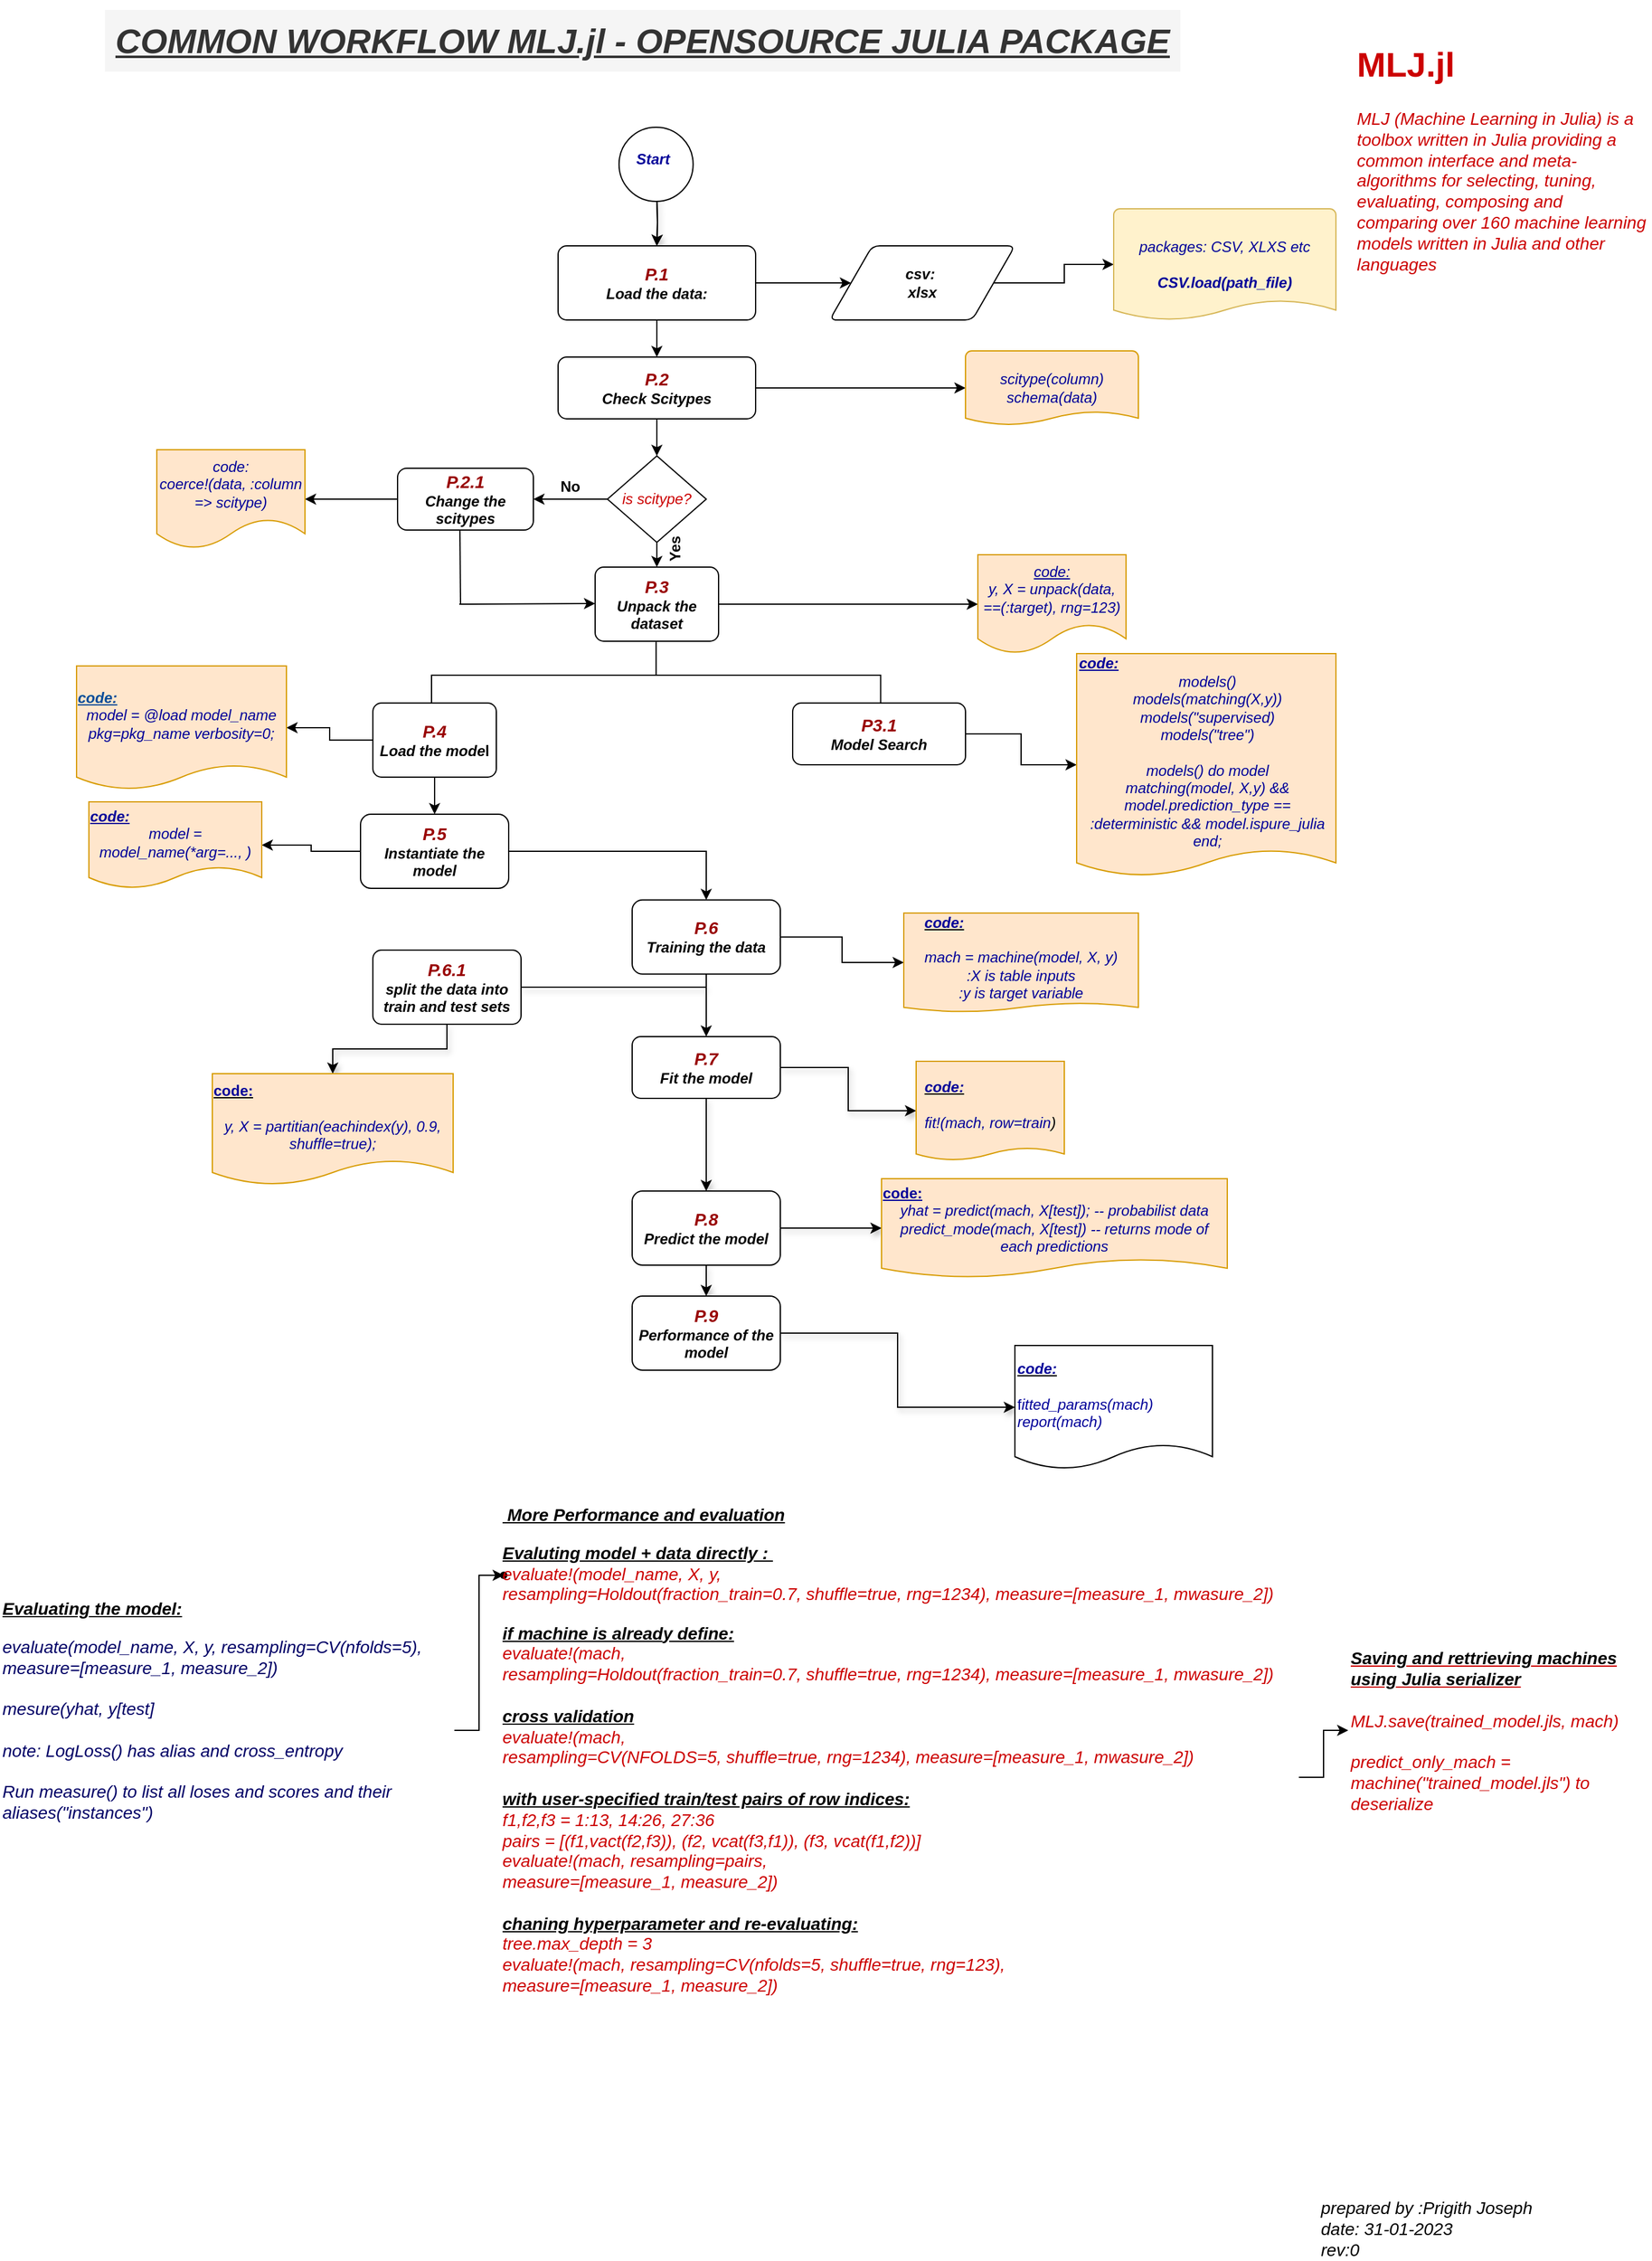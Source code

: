 <mxfile compressed="true" version="16.5.1" type="device" pages="2"><diagram id="du_yPDdfg8sytOPjYC-W" name="commonworkflow"><mxGraphModel dx="854" dy="1708" grid="0" gridSize="10" guides="1" tooltips="1" connect="1" arrows="1" fold="1" page="1" pageScale="1" pageWidth="827" pageHeight="1169" background="none" math="0" shadow="0"><root><mxCell id="oyOUsjlvUkoy5fpZYTG5-0"/><mxCell id="oyOUsjlvUkoy5fpZYTG5-1" parent="oyOUsjlvUkoy5fpZYTG5-0"/><mxCell id="oyOUsjlvUkoy5fpZYTG5-9" value="" style="edgeStyle=orthogonalEdgeStyle;rounded=0;orthogonalLoop=1;jettySize=auto;html=1;" parent="oyOUsjlvUkoy5fpZYTG5-1" target="oyOUsjlvUkoy5fpZYTG5-5" edge="1"><mxGeometry relative="1" as="geometry"><mxPoint x="542" y="-894" as="sourcePoint"/></mxGeometry></mxCell><mxCell id="oyOUsjlvUkoy5fpZYTG5-78" value="" style="edgeStyle=orthogonalEdgeStyle;rounded=0;orthogonalLoop=1;jettySize=auto;html=1;shadow=1;fontColor=#000099;" parent="oyOUsjlvUkoy5fpZYTG5-1" target="oyOUsjlvUkoy5fpZYTG5-5" edge="1"><mxGeometry relative="1" as="geometry"><mxPoint x="542" y="-894" as="sourcePoint"/></mxGeometry></mxCell><mxCell id="oyOUsjlvUkoy5fpZYTG5-2" value="" style="verticalLabelPosition=bottom;verticalAlign=top;html=1;shape=mxgraph.flowchart.on-page_reference;" parent="oyOUsjlvUkoy5fpZYTG5-1" vertex="1"><mxGeometry x="511.38" y="-950" width="60" height="60" as="geometry"/></mxCell><mxCell id="oyOUsjlvUkoy5fpZYTG5-11" value="" style="edgeStyle=orthogonalEdgeStyle;rounded=0;orthogonalLoop=1;jettySize=auto;html=1;" parent="oyOUsjlvUkoy5fpZYTG5-1" source="oyOUsjlvUkoy5fpZYTG5-5" target="oyOUsjlvUkoy5fpZYTG5-10" edge="1"><mxGeometry relative="1" as="geometry"/></mxCell><mxCell id="oyOUsjlvUkoy5fpZYTG5-15" value="" style="edgeStyle=orthogonalEdgeStyle;rounded=0;orthogonalLoop=1;jettySize=auto;html=1;" parent="oyOUsjlvUkoy5fpZYTG5-1" source="oyOUsjlvUkoy5fpZYTG5-5" target="oyOUsjlvUkoy5fpZYTG5-14" edge="1"><mxGeometry relative="1" as="geometry"/></mxCell><mxCell id="oyOUsjlvUkoy5fpZYTG5-5" value="&lt;i&gt;&lt;b&gt;&lt;font style=&quot;font-size: 14px&quot; color=&quot;#990000&quot;&gt;P.1&lt;/font&gt;&lt;br&gt;Load the data:&lt;/b&gt;&lt;/i&gt;" style="rounded=1;whiteSpace=wrap;html=1;absoluteArcSize=1;arcSize=14;strokeWidth=1;" parent="oyOUsjlvUkoy5fpZYTG5-1" vertex="1"><mxGeometry x="462" y="-854" width="160" height="60" as="geometry"/></mxCell><mxCell id="oyOUsjlvUkoy5fpZYTG5-13" value="" style="edgeStyle=orthogonalEdgeStyle;rounded=0;orthogonalLoop=1;jettySize=auto;html=1;" parent="oyOUsjlvUkoy5fpZYTG5-1" source="oyOUsjlvUkoy5fpZYTG5-10" target="oyOUsjlvUkoy5fpZYTG5-12" edge="1"><mxGeometry relative="1" as="geometry"/></mxCell><mxCell id="oyOUsjlvUkoy5fpZYTG5-10" value="&lt;b&gt;&lt;i&gt;csv:&amp;nbsp;&lt;br&gt;xlsx&lt;/i&gt;&lt;/b&gt;" style="shape=parallelogram;html=1;strokeWidth=1;perimeter=parallelogramPerimeter;whiteSpace=wrap;rounded=1;arcSize=12;size=0.23;" parent="oyOUsjlvUkoy5fpZYTG5-1" vertex="1"><mxGeometry x="682" y="-854" width="150" height="60" as="geometry"/></mxCell><mxCell id="oyOUsjlvUkoy5fpZYTG5-12" value="&lt;i&gt;&lt;font color=&quot;#000099&quot;&gt;packages: CSV, XLXS etc&lt;br&gt;&lt;br&gt;&lt;b&gt;CSV.load(path_file)&lt;/b&gt;&lt;/font&gt;&lt;/i&gt;" style="strokeWidth=1;html=1;shape=mxgraph.flowchart.document2;whiteSpace=wrap;size=0.178;fillColor=#fff2cc;strokeColor=#d6b656;" parent="oyOUsjlvUkoy5fpZYTG5-1" vertex="1"><mxGeometry x="912" y="-884" width="180" height="90" as="geometry"/></mxCell><mxCell id="oyOUsjlvUkoy5fpZYTG5-17" value="" style="edgeStyle=orthogonalEdgeStyle;rounded=0;orthogonalLoop=1;jettySize=auto;html=1;" parent="oyOUsjlvUkoy5fpZYTG5-1" source="oyOUsjlvUkoy5fpZYTG5-14" target="oyOUsjlvUkoy5fpZYTG5-16" edge="1"><mxGeometry relative="1" as="geometry"/></mxCell><mxCell id="oyOUsjlvUkoy5fpZYTG5-19" value="" style="edgeStyle=orthogonalEdgeStyle;rounded=0;orthogonalLoop=1;jettySize=auto;html=1;fontColor=#CC0000;" parent="oyOUsjlvUkoy5fpZYTG5-1" source="oyOUsjlvUkoy5fpZYTG5-14" target="oyOUsjlvUkoy5fpZYTG5-18" edge="1"><mxGeometry relative="1" as="geometry"/></mxCell><mxCell id="oyOUsjlvUkoy5fpZYTG5-14" value="&lt;i&gt;&lt;font color=&quot;#990000&quot; size=&quot;1&quot;&gt;&lt;b style=&quot;font-size: 14px&quot;&gt;P.2&lt;/b&gt;&lt;/font&gt;&lt;br&gt;&lt;b&gt;Check Scitypes&lt;/b&gt;&lt;/i&gt;" style="rounded=1;whiteSpace=wrap;html=1;absoluteArcSize=1;arcSize=14;strokeWidth=1;" parent="oyOUsjlvUkoy5fpZYTG5-1" vertex="1"><mxGeometry x="462" y="-764" width="160" height="50" as="geometry"/></mxCell><mxCell id="oyOUsjlvUkoy5fpZYTG5-16" value="&lt;i&gt;&lt;font color=&quot;#000099&quot;&gt;scitype(column)&lt;br&gt;schema(data)&lt;/font&gt;&lt;/i&gt;" style="strokeWidth=1;html=1;shape=mxgraph.flowchart.document2;whiteSpace=wrap;size=0.183;fillColor=#ffe6cc;strokeColor=#d79b00;" parent="oyOUsjlvUkoy5fpZYTG5-1" vertex="1"><mxGeometry x="792" y="-769" width="140" height="60" as="geometry"/></mxCell><mxCell id="oyOUsjlvUkoy5fpZYTG5-23" value="" style="edgeStyle=orthogonalEdgeStyle;rounded=0;orthogonalLoop=1;jettySize=auto;html=1;fontColor=#CC0000;" parent="oyOUsjlvUkoy5fpZYTG5-1" source="oyOUsjlvUkoy5fpZYTG5-18" edge="1"><mxGeometry relative="1" as="geometry"><mxPoint x="542" y="-594" as="targetPoint"/></mxGeometry></mxCell><mxCell id="oyOUsjlvUkoy5fpZYTG5-26" value="" style="edgeStyle=orthogonalEdgeStyle;rounded=0;orthogonalLoop=1;jettySize=auto;html=1;fontColor=#000000;" parent="oyOUsjlvUkoy5fpZYTG5-1" source="oyOUsjlvUkoy5fpZYTG5-18" target="oyOUsjlvUkoy5fpZYTG5-25" edge="1"><mxGeometry relative="1" as="geometry"/></mxCell><mxCell id="oyOUsjlvUkoy5fpZYTG5-18" value="&lt;i&gt;is scitype?&lt;/i&gt;" style="strokeWidth=1;html=1;shape=mxgraph.flowchart.decision;whiteSpace=wrap;fontColor=#CC0000;" parent="oyOUsjlvUkoy5fpZYTG5-1" vertex="1"><mxGeometry x="502" y="-684" width="80" height="70" as="geometry"/></mxCell><mxCell id="oyOUsjlvUkoy5fpZYTG5-38" value="" style="edgeStyle=orthogonalEdgeStyle;rounded=0;orthogonalLoop=1;jettySize=auto;html=1;fontColor=#000000;" parent="oyOUsjlvUkoy5fpZYTG5-1" source="oyOUsjlvUkoy5fpZYTG5-24" target="oyOUsjlvUkoy5fpZYTG5-37" edge="1"><mxGeometry relative="1" as="geometry"/></mxCell><mxCell id="oyOUsjlvUkoy5fpZYTG5-24" value="&lt;i&gt;&lt;b&gt;&lt;font style=&quot;font-size: 14px&quot; color=&quot;#990000&quot;&gt;P.3&lt;/font&gt;&lt;br&gt;&lt;font color=&quot;#000000&quot;&gt;Unpack the dataset&lt;/font&gt;&lt;/b&gt;&lt;/i&gt;" style="rounded=1;whiteSpace=wrap;html=1;absoluteArcSize=1;arcSize=14;strokeWidth=1;fontColor=#CC0000;" parent="oyOUsjlvUkoy5fpZYTG5-1" vertex="1"><mxGeometry x="492" y="-594" width="100" height="60" as="geometry"/></mxCell><mxCell id="oyOUsjlvUkoy5fpZYTG5-40" value="" style="edgeStyle=orthogonalEdgeStyle;rounded=0;orthogonalLoop=1;jettySize=auto;html=1;fontColor=#000099;" parent="oyOUsjlvUkoy5fpZYTG5-1" source="oyOUsjlvUkoy5fpZYTG5-25" target="oyOUsjlvUkoy5fpZYTG5-39" edge="1"><mxGeometry relative="1" as="geometry"/></mxCell><mxCell id="oyOUsjlvUkoy5fpZYTG5-25" value="&lt;i&gt;&lt;b&gt;&lt;font color=&quot;#990000&quot; style=&quot;font-size: 14px&quot;&gt;P.2.1&lt;/font&gt;&lt;br&gt;&lt;font color=&quot;#000000&quot;&gt;Change the scitypes&lt;/font&gt;&lt;/b&gt;&lt;/i&gt;" style="rounded=1;whiteSpace=wrap;html=1;fontColor=#CC0000;strokeWidth=1;" parent="oyOUsjlvUkoy5fpZYTG5-1" vertex="1"><mxGeometry x="332" y="-674" width="110" height="50" as="geometry"/></mxCell><mxCell id="oyOUsjlvUkoy5fpZYTG5-32" value="" style="endArrow=none;html=1;rounded=0;fontColor=#000000;" parent="oyOUsjlvUkoy5fpZYTG5-1" edge="1"><mxGeometry width="50" height="50" relative="1" as="geometry"><mxPoint x="383" y="-564" as="sourcePoint"/><mxPoint x="382.5" y="-624" as="targetPoint"/><Array as="points"/></mxGeometry></mxCell><mxCell id="oyOUsjlvUkoy5fpZYTG5-34" value="" style="endArrow=classic;html=1;rounded=0;fontColor=#000000;" parent="oyOUsjlvUkoy5fpZYTG5-1" edge="1"><mxGeometry width="50" height="50" relative="1" as="geometry"><mxPoint x="382" y="-564" as="sourcePoint"/><mxPoint x="492" y="-564.5" as="targetPoint"/></mxGeometry></mxCell><mxCell id="oyOUsjlvUkoy5fpZYTG5-35" value="No" style="text;html=1;strokeColor=none;fillColor=none;align=center;verticalAlign=middle;whiteSpace=wrap;rounded=0;fontColor=#000000;fontStyle=1" parent="oyOUsjlvUkoy5fpZYTG5-1" vertex="1"><mxGeometry x="442" y="-674" width="60" height="30" as="geometry"/></mxCell><mxCell id="oyOUsjlvUkoy5fpZYTG5-36" value="Yes" style="text;html=1;strokeColor=none;fillColor=none;align=center;verticalAlign=middle;whiteSpace=wrap;rounded=0;fontColor=#000000;rotation=-90;fontStyle=1;strokeWidth=1;" parent="oyOUsjlvUkoy5fpZYTG5-1" vertex="1"><mxGeometry x="532" y="-624" width="50" height="30" as="geometry"/></mxCell><mxCell id="oyOUsjlvUkoy5fpZYTG5-37" value="&lt;i&gt;&lt;font color=&quot;#000099&quot;&gt;&lt;u&gt;code:&lt;/u&gt;&lt;br&gt;y, X = unpack(data, ==(:target), rng=123)&lt;/font&gt;&lt;/i&gt;" style="shape=document;whiteSpace=wrap;html=1;boundedLbl=1;rounded=1;arcSize=14;strokeWidth=1;fillColor=#ffe6cc;strokeColor=#d79b00;" parent="oyOUsjlvUkoy5fpZYTG5-1" vertex="1"><mxGeometry x="802" y="-604" width="120" height="80" as="geometry"/></mxCell><mxCell id="oyOUsjlvUkoy5fpZYTG5-39" value="&lt;i&gt;&lt;font color=&quot;#000099&quot;&gt;code:&lt;br&gt;coerce!(data, :column =&amp;gt; scitype)&lt;/font&gt;&lt;/i&gt;" style="shape=document;whiteSpace=wrap;html=1;boundedLbl=1;rounded=1;strokeWidth=1;fillColor=#ffe6cc;strokeColor=#d79b00;" parent="oyOUsjlvUkoy5fpZYTG5-1" vertex="1"><mxGeometry x="137" y="-689" width="120" height="80" as="geometry"/></mxCell><mxCell id="oyOUsjlvUkoy5fpZYTG5-41" value="" style="strokeWidth=1;html=1;shape=mxgraph.flowchart.annotation_2;align=left;labelPosition=right;pointerEvents=1;fontColor=#000099;portConstraintRotation=0;rotation=90;" parent="oyOUsjlvUkoy5fpZYTG5-1" vertex="1"><mxGeometry x="513.88" y="-688.37" width="55" height="363.75" as="geometry"/></mxCell><mxCell id="oyOUsjlvUkoy5fpZYTG5-45" value="" style="edgeStyle=orthogonalEdgeStyle;rounded=0;orthogonalLoop=1;jettySize=auto;html=1;fontColor=#000000;" parent="oyOUsjlvUkoy5fpZYTG5-1" source="oyOUsjlvUkoy5fpZYTG5-43" target="oyOUsjlvUkoy5fpZYTG5-44" edge="1"><mxGeometry relative="1" as="geometry"/></mxCell><mxCell id="oyOUsjlvUkoy5fpZYTG5-43" value="&lt;b&gt;&lt;i&gt;&lt;font style=&quot;font-size: 14px&quot; color=&quot;#990000&quot;&gt;P3.1&lt;/font&gt;&lt;br&gt;&lt;font color=&quot;#000000&quot;&gt;Model Search&lt;/font&gt;&lt;/i&gt;&lt;/b&gt;" style="rounded=1;whiteSpace=wrap;html=1;absoluteArcSize=1;arcSize=14;strokeWidth=1;fontColor=#000099;" parent="oyOUsjlvUkoy5fpZYTG5-1" vertex="1"><mxGeometry x="652" y="-484" width="140" height="50" as="geometry"/></mxCell><mxCell id="oyOUsjlvUkoy5fpZYTG5-44" value="&lt;i&gt;&lt;font color=&quot;#000099&quot;&gt;&lt;b&gt;&lt;u&gt;code:&lt;/u&gt;&lt;/b&gt;&lt;br&gt;&lt;div style=&quot;text-align: center&quot;&gt;&lt;i&gt;models()&lt;/i&gt;&lt;/div&gt;&lt;div style=&quot;text-align: center&quot;&gt;&lt;i&gt;models(matching(X,y))&lt;/i&gt;&lt;/div&gt;&lt;div style=&quot;text-align: center&quot;&gt;&lt;i&gt;models(&quot;supervised)&lt;/i&gt;&lt;/div&gt;&lt;div style=&quot;text-align: center&quot;&gt;&lt;i&gt;models(&quot;tree&quot;)&lt;/i&gt;&lt;/div&gt;&lt;div style=&quot;text-align: center&quot;&gt;&lt;br&gt;&lt;/div&gt;&lt;div style=&quot;text-align: center&quot;&gt;&lt;i&gt;models() do model&lt;/i&gt;&lt;/div&gt;&lt;div style=&quot;text-align: center&quot;&gt;&lt;i&gt;matching(model, X,y) &amp;amp;&amp;amp; model.prediction_type == :deterministic &amp;amp;&amp;amp; model.ispure_julia&lt;/i&gt;&lt;/div&gt;&lt;div style=&quot;text-align: center&quot;&gt;&lt;i&gt;end;&lt;/i&gt;&lt;/div&gt;&lt;/font&gt;&lt;/i&gt;" style="shape=document;whiteSpace=wrap;html=1;boundedLbl=1;rounded=1;arcSize=14;strokeWidth=1;size=0.118;align=left;fillColor=#ffe6cc;strokeColor=#d79b00;" parent="oyOUsjlvUkoy5fpZYTG5-1" vertex="1"><mxGeometry x="882" y="-524" width="210" height="180" as="geometry"/></mxCell><mxCell id="oyOUsjlvUkoy5fpZYTG5-48" value="" style="edgeStyle=orthogonalEdgeStyle;rounded=0;orthogonalLoop=1;jettySize=auto;html=1;fontColor=#000000;" parent="oyOUsjlvUkoy5fpZYTG5-1" source="oyOUsjlvUkoy5fpZYTG5-46" target="oyOUsjlvUkoy5fpZYTG5-47" edge="1"><mxGeometry relative="1" as="geometry"/></mxCell><mxCell id="oyOUsjlvUkoy5fpZYTG5-50" value="" style="edgeStyle=orthogonalEdgeStyle;rounded=0;orthogonalLoop=1;jettySize=auto;html=1;fontColor=#000099;" parent="oyOUsjlvUkoy5fpZYTG5-1" source="oyOUsjlvUkoy5fpZYTG5-46" target="oyOUsjlvUkoy5fpZYTG5-49" edge="1"><mxGeometry relative="1" as="geometry"/></mxCell><mxCell id="oyOUsjlvUkoy5fpZYTG5-46" value="&lt;b&gt;&lt;i&gt;&lt;font color=&quot;#990000&quot; style=&quot;font-size: 14px&quot;&gt;P.4&lt;/font&gt;&lt;br&gt;Load the mode&lt;/i&gt;l&lt;/b&gt;" style="rounded=1;whiteSpace=wrap;html=1;absoluteArcSize=1;arcSize=14;strokeWidth=1;fontColor=#000000;" parent="oyOUsjlvUkoy5fpZYTG5-1" vertex="1"><mxGeometry x="312" y="-484" width="100" height="60" as="geometry"/></mxCell><mxCell id="oyOUsjlvUkoy5fpZYTG5-47" value="&lt;div style=&quot;text-align: left&quot;&gt;&lt;b&gt;&lt;i&gt;&lt;font color=&quot;#004c99&quot;&gt;&lt;u&gt;code:&lt;/u&gt;&lt;/font&gt;&lt;/i&gt;&lt;/b&gt;&lt;/div&gt;&lt;i&gt;&lt;font color=&quot;#000099&quot;&gt;model = @load model_name pkg=pkg_name verbosity=0;&lt;/font&gt;&lt;/i&gt;" style="shape=document;whiteSpace=wrap;html=1;boundedLbl=1;rounded=1;arcSize=14;strokeWidth=1;size=0.2;fillColor=#ffe6cc;strokeColor=#d79b00;" parent="oyOUsjlvUkoy5fpZYTG5-1" vertex="1"><mxGeometry x="72" y="-514" width="170" height="100" as="geometry"/></mxCell><mxCell id="oyOUsjlvUkoy5fpZYTG5-54" value="" style="edgeStyle=orthogonalEdgeStyle;rounded=0;orthogonalLoop=1;jettySize=auto;html=1;fontColor=#000099;" parent="oyOUsjlvUkoy5fpZYTG5-1" source="oyOUsjlvUkoy5fpZYTG5-49" target="oyOUsjlvUkoy5fpZYTG5-53" edge="1"><mxGeometry relative="1" as="geometry"/></mxCell><mxCell id="oyOUsjlvUkoy5fpZYTG5-56" value="" style="edgeStyle=orthogonalEdgeStyle;rounded=0;orthogonalLoop=1;jettySize=auto;html=1;fontColor=#000099;" parent="oyOUsjlvUkoy5fpZYTG5-1" source="oyOUsjlvUkoy5fpZYTG5-49" target="oyOUsjlvUkoy5fpZYTG5-55" edge="1"><mxGeometry relative="1" as="geometry"/></mxCell><mxCell id="oyOUsjlvUkoy5fpZYTG5-49" value="&lt;i&gt;&lt;b&gt;&lt;font style=&quot;font-size: 14px&quot; color=&quot;#990000&quot;&gt;P.5&lt;/font&gt;&lt;br&gt;Instantiate the model&lt;/b&gt;&lt;/i&gt;" style="rounded=1;whiteSpace=wrap;html=1;fontColor=#000000;arcSize=14;strokeWidth=1;" parent="oyOUsjlvUkoy5fpZYTG5-1" vertex="1"><mxGeometry x="302" y="-394" width="120" height="60" as="geometry"/></mxCell><mxCell id="oyOUsjlvUkoy5fpZYTG5-53" value="&lt;div style=&quot;text-align: left&quot;&gt;&lt;i&gt;&lt;font color=&quot;#000099&quot;&gt;&lt;b&gt;&lt;u&gt;code:&lt;/u&gt;&lt;/b&gt;&lt;/font&gt;&lt;/i&gt;&lt;/div&gt;&lt;i&gt;&lt;font color=&quot;#000099&quot;&gt;model = model_name(*arg=..., )&lt;/font&gt;&lt;/i&gt;" style="shape=document;whiteSpace=wrap;html=1;boundedLbl=1;rounded=1;arcSize=14;strokeWidth=1;size=0.25;fillColor=#ffe6cc;strokeColor=#d79b00;" parent="oyOUsjlvUkoy5fpZYTG5-1" vertex="1"><mxGeometry x="82" y="-404" width="140" height="70" as="geometry"/></mxCell><mxCell id="oyOUsjlvUkoy5fpZYTG5-58" value="" style="edgeStyle=orthogonalEdgeStyle;rounded=0;orthogonalLoop=1;jettySize=auto;html=1;fontColor=#000099;" parent="oyOUsjlvUkoy5fpZYTG5-1" source="oyOUsjlvUkoy5fpZYTG5-55" target="oyOUsjlvUkoy5fpZYTG5-57" edge="1"><mxGeometry relative="1" as="geometry"/></mxCell><mxCell id="oyOUsjlvUkoy5fpZYTG5-60" value="" style="edgeStyle=orthogonalEdgeStyle;rounded=0;orthogonalLoop=1;jettySize=auto;html=1;fontColor=#000099;" parent="oyOUsjlvUkoy5fpZYTG5-1" source="oyOUsjlvUkoy5fpZYTG5-55" target="oyOUsjlvUkoy5fpZYTG5-59" edge="1"><mxGeometry relative="1" as="geometry"/></mxCell><mxCell id="oyOUsjlvUkoy5fpZYTG5-55" value="&lt;b&gt;&lt;i&gt;&lt;font style=&quot;font-size: 14px&quot; color=&quot;#990000&quot;&gt;P.6&lt;/font&gt;&lt;br&gt;Training the data&lt;/i&gt;&lt;/b&gt;" style="rounded=1;whiteSpace=wrap;html=1;fontColor=#000000;arcSize=14;strokeWidth=1;" parent="oyOUsjlvUkoy5fpZYTG5-1" vertex="1"><mxGeometry x="522" y="-324.62" width="120" height="60" as="geometry"/></mxCell><mxCell id="oyOUsjlvUkoy5fpZYTG5-57" value="&lt;div style=&quot;text-align: left&quot;&gt;&lt;b&gt;&lt;u&gt;&lt;i&gt;&lt;font color=&quot;#000099&quot;&gt;code:&lt;/font&gt;&lt;/i&gt;&lt;/u&gt;&lt;/b&gt;&lt;/div&gt;&lt;div style=&quot;text-align: left&quot;&gt;&lt;b&gt;&lt;u&gt;&lt;i&gt;&lt;font color=&quot;#000099&quot;&gt;&lt;br&gt;&lt;/font&gt;&lt;/i&gt;&lt;/u&gt;&lt;/b&gt;&lt;/div&gt;&lt;i&gt;&lt;font color=&quot;#000099&quot;&gt;mach = machine(model, X, y)&lt;br&gt;:X is table inputs&lt;br&gt;:y is target variable&lt;br&gt;&lt;/font&gt;&lt;/i&gt;" style="shape=document;whiteSpace=wrap;html=1;boundedLbl=1;rounded=1;arcSize=14;strokeWidth=1;size=0.091;fillColor=#ffe6cc;strokeColor=#d79b00;" parent="oyOUsjlvUkoy5fpZYTG5-1" vertex="1"><mxGeometry x="742" y="-314" width="190" height="80" as="geometry"/></mxCell><mxCell id="oyOUsjlvUkoy5fpZYTG5-71" value="" style="edgeStyle=orthogonalEdgeStyle;rounded=0;orthogonalLoop=1;jettySize=auto;html=1;shadow=1;fontColor=#000099;" parent="oyOUsjlvUkoy5fpZYTG5-1" source="oyOUsjlvUkoy5fpZYTG5-59" target="oyOUsjlvUkoy5fpZYTG5-70" edge="1"><mxGeometry relative="1" as="geometry"/></mxCell><mxCell id="oyOUsjlvUkoy5fpZYTG5-75" value="" style="edgeStyle=orthogonalEdgeStyle;rounded=0;orthogonalLoop=1;jettySize=auto;html=1;shadow=1;fontColor=#000000;" parent="oyOUsjlvUkoy5fpZYTG5-1" source="oyOUsjlvUkoy5fpZYTG5-59" target="oyOUsjlvUkoy5fpZYTG5-74" edge="1"><mxGeometry relative="1" as="geometry"/></mxCell><mxCell id="oyOUsjlvUkoy5fpZYTG5-59" value="&lt;b&gt;&lt;i&gt;&lt;font color=&quot;#990000&quot; style=&quot;font-size: 14px&quot;&gt;P.7&lt;/font&gt;&lt;br&gt;Fit the model&lt;/i&gt;&lt;/b&gt;" style="rounded=1;whiteSpace=wrap;html=1;fontColor=#000000;arcSize=14;strokeWidth=1;" parent="oyOUsjlvUkoy5fpZYTG5-1" vertex="1"><mxGeometry x="522" y="-214" width="120" height="50" as="geometry"/></mxCell><mxCell id="oyOUsjlvUkoy5fpZYTG5-73" value="" style="edgeStyle=orthogonalEdgeStyle;rounded=0;orthogonalLoop=1;jettySize=auto;html=1;shadow=1;fontColor=#000099;" parent="oyOUsjlvUkoy5fpZYTG5-1" source="oyOUsjlvUkoy5fpZYTG5-64" target="oyOUsjlvUkoy5fpZYTG5-72" edge="1"><mxGeometry relative="1" as="geometry"/></mxCell><mxCell id="oyOUsjlvUkoy5fpZYTG5-64" value="&lt;i&gt;&lt;b&gt;&lt;font style=&quot;font-size: 14px&quot; color=&quot;#990000&quot;&gt;P.6.1&lt;/font&gt;&lt;br&gt;&lt;font color=&quot;#000000&quot;&gt;split the data into train and test sets&lt;/font&gt;&lt;/b&gt;&lt;/i&gt;" style="rounded=1;whiteSpace=wrap;html=1;absoluteArcSize=1;arcSize=14;strokeWidth=1;fontColor=#000099;" parent="oyOUsjlvUkoy5fpZYTG5-1" vertex="1"><mxGeometry x="312" y="-284" width="120" height="60" as="geometry"/></mxCell><mxCell id="oyOUsjlvUkoy5fpZYTG5-65" value="" style="endArrow=none;html=1;rounded=0;shadow=1;fontColor=#000099;" parent="oyOUsjlvUkoy5fpZYTG5-1" edge="1"><mxGeometry width="50" height="50" relative="1" as="geometry"><mxPoint x="432" y="-254" as="sourcePoint"/><mxPoint x="582" y="-254" as="targetPoint"/></mxGeometry></mxCell><mxCell id="oyOUsjlvUkoy5fpZYTG5-70" value="&lt;div style=&quot;text-align: left&quot;&gt;&lt;b&gt;&lt;i&gt;&lt;u&gt;&lt;font color=&quot;#000099&quot;&gt;code:&lt;/font&gt;&lt;/u&gt;&lt;/i&gt;&lt;/b&gt;&lt;/div&gt;&lt;i&gt;&lt;br&gt;&lt;font color=&quot;#000099&quot;&gt;fit!(mach, row=train&lt;/font&gt;)&lt;/i&gt;" style="shape=document;whiteSpace=wrap;html=1;boundedLbl=1;rounded=1;arcSize=14;strokeWidth=1;size=0.125;fillColor=#ffe6cc;strokeColor=#d79b00;" parent="oyOUsjlvUkoy5fpZYTG5-1" vertex="1"><mxGeometry x="752" y="-194" width="120" height="80" as="geometry"/></mxCell><mxCell id="oyOUsjlvUkoy5fpZYTG5-72" value="&lt;div style=&quot;text-align: left&quot;&gt;&lt;b&gt;&lt;u&gt;&lt;font color=&quot;#000099&quot;&gt;code:&lt;/font&gt;&lt;/u&gt;&lt;/b&gt;&lt;/div&gt;&lt;div style=&quot;text-align: left&quot;&gt;&lt;b&gt;&lt;u&gt;&lt;font color=&quot;#000099&quot;&gt;&lt;br&gt;&lt;/font&gt;&lt;/u&gt;&lt;/b&gt;&lt;/div&gt;&lt;i&gt;&lt;font color=&quot;#000099&quot;&gt;y, X = partitian(eachindex(y), 0.9, shuffle=true);&lt;/font&gt;&lt;/i&gt;" style="shape=document;whiteSpace=wrap;html=1;boundedLbl=1;rounded=1;arcSize=14;strokeWidth=1;size=0.222;fillColor=#ffe6cc;strokeColor=#d79b00;" parent="oyOUsjlvUkoy5fpZYTG5-1" vertex="1"><mxGeometry x="182" y="-184" width="195" height="90" as="geometry"/></mxCell><mxCell id="oyOUsjlvUkoy5fpZYTG5-77" value="" style="edgeStyle=orthogonalEdgeStyle;rounded=0;orthogonalLoop=1;jettySize=auto;html=1;shadow=1;fontColor=#000000;" parent="oyOUsjlvUkoy5fpZYTG5-1" source="oyOUsjlvUkoy5fpZYTG5-74" target="oyOUsjlvUkoy5fpZYTG5-76" edge="1"><mxGeometry relative="1" as="geometry"/></mxCell><mxCell id="oyOUsjlvUkoy5fpZYTG5-82" value="" style="edgeStyle=orthogonalEdgeStyle;rounded=0;orthogonalLoop=1;jettySize=auto;html=1;shadow=1;fontSize=14;fontColor=#000099;" parent="oyOUsjlvUkoy5fpZYTG5-1" source="oyOUsjlvUkoy5fpZYTG5-74" target="oyOUsjlvUkoy5fpZYTG5-81" edge="1"><mxGeometry relative="1" as="geometry"/></mxCell><mxCell id="oyOUsjlvUkoy5fpZYTG5-74" value="&lt;i&gt;&lt;b&gt;&lt;font color=&quot;#990000&quot; style=&quot;font-size: 14px&quot;&gt;P.8&lt;/font&gt;&lt;br&gt;Predict the model&lt;/b&gt;&lt;/i&gt;" style="rounded=1;whiteSpace=wrap;html=1;fontColor=#000000;arcSize=14;strokeWidth=1;" parent="oyOUsjlvUkoy5fpZYTG5-1" vertex="1"><mxGeometry x="522" y="-89" width="120" height="60" as="geometry"/></mxCell><mxCell id="oyOUsjlvUkoy5fpZYTG5-76" value="&lt;div style=&quot;text-align: left&quot;&gt;&lt;span&gt;&lt;font color=&quot;#000099&quot;&gt;&lt;b&gt;&lt;u&gt;code:&lt;/u&gt;&lt;/b&gt;&lt;/font&gt;&lt;/span&gt;&lt;/div&gt;&lt;i&gt;&lt;font color=&quot;#000099&quot;&gt;yhat = predict(mach, X[test]); -- probabilist data&lt;br&gt;predict_mode(mach, X[test]) -- returns mode of each predictions&lt;/font&gt;&lt;/i&gt;" style="shape=document;whiteSpace=wrap;html=1;boundedLbl=1;rounded=1;arcSize=14;strokeWidth=1;size=0.188;fillColor=#ffe6cc;strokeColor=#d79b00;" parent="oyOUsjlvUkoy5fpZYTG5-1" vertex="1"><mxGeometry x="724" y="-99" width="280" height="80" as="geometry"/></mxCell><mxCell id="oyOUsjlvUkoy5fpZYTG5-79" value="&lt;i&gt;&lt;b&gt;Start&lt;/b&gt;&lt;/i&gt;" style="text;html=1;strokeColor=none;fillColor=none;align=center;verticalAlign=middle;whiteSpace=wrap;rounded=0;fontColor=#000099;" parent="oyOUsjlvUkoy5fpZYTG5-1" vertex="1"><mxGeometry x="508.88" y="-939" width="60" height="30" as="geometry"/></mxCell><mxCell id="oyOUsjlvUkoy5fpZYTG5-84" value="" style="edgeStyle=orthogonalEdgeStyle;rounded=0;orthogonalLoop=1;jettySize=auto;html=1;shadow=1;fontSize=14;fontColor=#990000;" parent="oyOUsjlvUkoy5fpZYTG5-1" source="oyOUsjlvUkoy5fpZYTG5-81" target="oyOUsjlvUkoy5fpZYTG5-83" edge="1"><mxGeometry relative="1" as="geometry"/></mxCell><mxCell id="oyOUsjlvUkoy5fpZYTG5-81" value="&lt;i&gt;&lt;b&gt;&lt;font style=&quot;font-size: 14px&quot; color=&quot;#990000&quot;&gt;P.9&lt;/font&gt;&lt;br&gt;Performance of the model&lt;/b&gt;&lt;/i&gt;" style="rounded=1;whiteSpace=wrap;html=1;fontColor=#000000;arcSize=14;strokeWidth=1;" parent="oyOUsjlvUkoy5fpZYTG5-1" vertex="1"><mxGeometry x="522" y="-4" width="120" height="60" as="geometry"/></mxCell><mxCell id="oyOUsjlvUkoy5fpZYTG5-83" value="&lt;div&gt;&lt;span&gt;&lt;b&gt;&lt;u&gt;&lt;i&gt;&lt;font color=&quot;#000099&quot;&gt;code:&lt;/font&gt;&lt;/i&gt;&lt;/u&gt;&lt;/b&gt;&lt;/span&gt;&lt;/div&gt;&lt;div&gt;&lt;span&gt;&lt;b&gt;&lt;u&gt;&lt;i&gt;&lt;font color=&quot;#000099&quot;&gt;&lt;br&gt;&lt;/font&gt;&lt;/i&gt;&lt;/u&gt;&lt;/b&gt;&lt;/span&gt;&lt;/div&gt;&lt;font color=&quot;#000099&quot;&gt;f&lt;i&gt;itted_params(mach)&lt;br&gt;report(mach)&lt;/i&gt;&lt;/font&gt;" style="shape=document;whiteSpace=wrap;html=1;boundedLbl=1;fontColor=#000000;rounded=1;arcSize=14;strokeWidth=1;size=0.2;align=left;" parent="oyOUsjlvUkoy5fpZYTG5-1" vertex="1"><mxGeometry x="832" y="36" width="160" height="100" as="geometry"/></mxCell><mxCell id="V5q4Z_3Ij2cQZNvu9nSc-0" value="&lt;h1&gt;&lt;i&gt;&lt;font style=&quot;font-size: 28px&quot;&gt;&lt;u&gt;COMMON WORKFLOW MLJ.jl - OPENSOURCE JULIA PACKAGE&lt;/u&gt;&lt;/font&gt;&lt;/i&gt;&lt;/h1&gt;" style="text;html=1;align=center;verticalAlign=middle;whiteSpace=wrap;rounded=0;fontStyle=0;fillColor=#f5f5f5;fontColor=#333333;strokeColor=none;" parent="oyOUsjlvUkoy5fpZYTG5-1" vertex="1"><mxGeometry x="95" y="-1045" width="871" height="50" as="geometry"/></mxCell><mxCell id="V5q4Z_3Ij2cQZNvu9nSc-8" value="" style="edgeStyle=orthogonalEdgeStyle;rounded=0;orthogonalLoop=1;jettySize=auto;html=1;fontFamily=Helvetica;fontSize=14;fontColor=#000066;entryX=0.428;entryY=0.496;entryDx=0;entryDy=0;entryPerimeter=0;" parent="oyOUsjlvUkoy5fpZYTG5-1" source="V5q4Z_3Ij2cQZNvu9nSc-5" target="V5q4Z_3Ij2cQZNvu9nSc-7" edge="1"><mxGeometry relative="1" as="geometry"><mxPoint x="414" y="318" as="targetPoint"/></mxGeometry></mxCell><mxCell id="V5q4Z_3Ij2cQZNvu9nSc-5" value="&lt;div&gt;&lt;i&gt;&lt;u&gt;&lt;b&gt;&lt;font style=&quot;font-size: 14px&quot;&gt;Evaluating the model:&lt;/font&gt;&lt;/b&gt;&lt;/u&gt;&lt;/i&gt;&lt;/div&gt;&lt;div&gt;&lt;i&gt;&lt;u&gt;&lt;b&gt;&lt;br&gt;&lt;/b&gt;&lt;/u&gt;&lt;/i&gt;&lt;/div&gt;&lt;font color=&quot;#000066&quot; style=&quot;font-size: 14px&quot;&gt;&lt;div&gt;&lt;i&gt;evaluate(model_name, X, y, resampling=CV(nfolds=5),&lt;/i&gt;&lt;/div&gt;&lt;i&gt;&lt;i&gt;measure=[measure_1, measure_2])&lt;br&gt;&lt;br&gt;mesure(yhat, y[test]&lt;br&gt;&lt;br&gt;note: LogLoss() has alias and cross_entropy&lt;br&gt;&lt;br&gt;Run measure() to list all loses and scores and their aliases(&quot;instances&quot;)&lt;br&gt;&lt;br&gt;&lt;br&gt;&lt;/i&gt;&lt;/i&gt;&lt;/font&gt;" style="text;html=1;align=left;verticalAlign=middle;whiteSpace=wrap;rounded=0;fontFamily=Helvetica;fontSize=12;" parent="oyOUsjlvUkoy5fpZYTG5-1" vertex="1"><mxGeometry x="10" y="167" width="368" height="361" as="geometry"/></mxCell><mxCell id="V5q4Z_3Ij2cQZNvu9nSc-7" value="" style="shape=waypoint;sketch=0;size=6;pointerEvents=1;points=[];fillColor=none;resizable=0;rotatable=0;perimeter=centerPerimeter;snapToPoint=1;fontFamily=Helvetica;fontSize=14;fontColor=#000066;strokeWidth=1;" parent="oyOUsjlvUkoy5fpZYTG5-1" vertex="1"><mxGeometry x="398" y="202" width="40" height="40" as="geometry"/></mxCell><mxCell id="V5q4Z_3Ij2cQZNvu9nSc-12" value="" style="edgeStyle=orthogonalEdgeStyle;rounded=0;orthogonalLoop=1;jettySize=auto;html=1;fontFamily=Helvetica;fontSize=14;fontColor=#000000;" parent="oyOUsjlvUkoy5fpZYTG5-1" source="V5q4Z_3Ij2cQZNvu9nSc-9" target="V5q4Z_3Ij2cQZNvu9nSc-11" edge="1"><mxGeometry relative="1" as="geometry"/></mxCell><mxCell id="V5q4Z_3Ij2cQZNvu9nSc-9" value="&lt;div&gt;&lt;b&gt;&lt;i&gt;&lt;font style=&quot;font-size: 14px&quot;&gt;&lt;u&gt;&amp;nbsp;More Performance and evaluation&lt;/u&gt;&lt;/font&gt;&lt;/i&gt;&lt;/b&gt;&lt;/div&gt;&lt;div&gt;&lt;i&gt;&lt;u&gt;&lt;b&gt;&lt;br&gt;&lt;/b&gt;&lt;/u&gt;&lt;/i&gt;&lt;/div&gt;&lt;div style=&quot;font-size: 14px&quot;&gt;&lt;i&gt;&lt;b&gt;&lt;u&gt;Evaluting model + data directly :&amp;nbsp;&lt;/u&gt;&lt;/b&gt;&lt;/i&gt;&lt;/div&gt;&lt;div style=&quot;font-size: 14px&quot;&gt;&lt;i&gt;&lt;font color=&quot;#cc0000&quot;&gt;evaluate!(model_name, X, y,&lt;/font&gt;&lt;/i&gt;&lt;/div&gt;&lt;div style=&quot;font-size: 14px&quot;&gt;&lt;i&gt;&lt;font color=&quot;#cc0000&quot;&gt;resampling=Holdout(fraction_train=0.7, shuffle=true, rng=1234), measure=[measure_1, mwasure_2])&lt;/font&gt;&lt;br&gt;&lt;/i&gt;&lt;/div&gt;&lt;i&gt;&lt;i&gt;&lt;br&gt;&lt;b&gt;&lt;font style=&quot;font-size: 14px&quot;&gt;&lt;u&gt;if machine is already define:&lt;br&gt;&lt;/u&gt;&lt;/font&gt;&lt;/b&gt;&lt;/i&gt;&lt;/i&gt;&lt;div style=&quot;font-size: 14px&quot;&gt;&lt;i&gt;&lt;font color=&quot;#cc0000&quot;&gt;evaluate!(mach,&lt;/font&gt;&lt;/i&gt;&lt;/div&gt;&lt;div style=&quot;font-size: 14px&quot;&gt;&lt;i&gt;&lt;font color=&quot;#cc0000&quot;&gt;resampling=Holdout(fraction_train=0.7, shuffle=true, rng=1234), measure=[measure_1, mwasure_2])&lt;/font&gt;&lt;/i&gt;&lt;/div&gt;&lt;div style=&quot;color: rgb(0 , 0 , 102) ; font-size: 14px&quot;&gt;&lt;i&gt;&lt;br&gt;&lt;/i&gt;&lt;/div&gt;&lt;div style=&quot;font-size: 14px&quot;&gt;&lt;i&gt;&lt;b&gt;&lt;u&gt;cross validation&lt;/u&gt;&lt;/b&gt;&lt;/i&gt;&lt;/div&gt;&lt;div style=&quot;font-size: 14px&quot;&gt;&lt;div&gt;&lt;i&gt;&lt;font color=&quot;#cc0000&quot;&gt;evaluate!(mach,&lt;/font&gt;&lt;/i&gt;&lt;/div&gt;&lt;div&gt;&lt;i&gt;&lt;font color=&quot;#cc0000&quot;&gt;resampling=CV(NFOLDS=5, shuffle=true, rng=1234), measure=[measure_1, mwasure_2])&lt;/font&gt;&lt;/i&gt;&lt;/div&gt;&lt;div style=&quot;color: rgb(0 , 0 , 102)&quot;&gt;&lt;i&gt;&lt;br&gt;&lt;/i&gt;&lt;/div&gt;&lt;div&gt;&lt;i&gt;&lt;b&gt;&lt;u&gt;with user-specified train/test pairs of row indices:&lt;/u&gt;&lt;/b&gt;&lt;/i&gt;&lt;/div&gt;&lt;div&gt;&lt;i&gt;&lt;font color=&quot;#cc0000&quot;&gt;f1,f2,f3 = 1:13, 14:26, 27:36&lt;/font&gt;&lt;/i&gt;&lt;/div&gt;&lt;div&gt;&lt;i&gt;&lt;font color=&quot;#cc0000&quot;&gt;pairs = [(f1,vact(f2,f3)), (f2, vcat(f3,f1)), (f3, vcat(f1,f2))]&lt;/font&gt;&lt;/i&gt;&lt;/div&gt;&lt;div&gt;&lt;i&gt;&lt;font color=&quot;#cc0000&quot;&gt;evaluate!(mach, resampling=pairs,&lt;/font&gt;&lt;/i&gt;&lt;/div&gt;&lt;div&gt;&lt;i&gt;&lt;font color=&quot;#cc0000&quot;&gt;measure=[measure_1, measure_2])&lt;/font&gt;&lt;/i&gt;&lt;/div&gt;&lt;div style=&quot;color: rgb(0 , 0 , 102)&quot;&gt;&lt;i&gt;&lt;br&gt;&lt;/i&gt;&lt;/div&gt;&lt;div&gt;&lt;i&gt;&lt;b&gt;&lt;u&gt;chaning hyperparameter and re-evaluating:&lt;/u&gt;&lt;/b&gt;&lt;/i&gt;&lt;/div&gt;&lt;div&gt;&lt;i&gt;&lt;font color=&quot;#cc0000&quot;&gt;tree.max_depth = 3&lt;/font&gt;&lt;/i&gt;&lt;/div&gt;&lt;div&gt;&lt;i&gt;&lt;font color=&quot;#cc0000&quot;&gt;evaluate!(mach, resampling=CV(nfolds=5, shuffle=true, rng=123),&lt;/font&gt;&lt;/i&gt;&lt;/div&gt;&lt;div&gt;&lt;i&gt;&lt;font color=&quot;#cc0000&quot;&gt;measure=[measure_1, measure_2])&lt;/font&gt;&lt;/i&gt;&lt;/div&gt;&lt;/div&gt;&lt;div style=&quot;color: rgb(0 , 0 , 102) ; font-size: 14px&quot;&gt;&lt;i&gt;&lt;br&gt;&lt;/i&gt;&lt;/div&gt;&lt;font color=&quot;#000066&quot;&gt;&lt;i&gt;&lt;i&gt;&lt;br&gt;&lt;br&gt;&lt;/i&gt;&lt;/i&gt;&lt;/font&gt;" style="text;html=1;align=left;verticalAlign=middle;whiteSpace=wrap;rounded=0;fontFamily=Helvetica;fontSize=12;" parent="oyOUsjlvUkoy5fpZYTG5-1" vertex="1"><mxGeometry x="414.5" y="156" width="647.5" height="459" as="geometry"/></mxCell><mxCell id="V5q4Z_3Ij2cQZNvu9nSc-10" value="&lt;h1&gt;MLJ.jl&lt;/h1&gt;&lt;div&gt;&lt;i&gt;MLJ (Machine Learning in Julia) is a toolbox written in Julia providing a common interface and meta-algorithms for selecting, tuning, evaluating, composing and comparing over 160 machine learning models written in Julia and other languages&amp;nbsp;&lt;/i&gt;&lt;/div&gt;" style="text;html=1;strokeColor=none;fillColor=none;spacing=5;spacingTop=-20;whiteSpace=wrap;overflow=hidden;rounded=0;fontFamily=Helvetica;fontSize=14;fontColor=#CC0000;" parent="oyOUsjlvUkoy5fpZYTG5-1" vertex="1"><mxGeometry x="1104" y="-1026" width="243" height="312" as="geometry"/></mxCell><mxCell id="V5q4Z_3Ij2cQZNvu9nSc-11" value="&lt;i&gt;&lt;b&gt;&lt;u&gt;&lt;font color=&quot;#000000&quot;&gt;Saving and rettrieving machines using Julia serializer&lt;/font&gt;&lt;/u&gt;&lt;/b&gt;&lt;br&gt;&lt;br&gt;MLJ.save(trained_model.jls, mach)&lt;br&gt;&lt;br&gt;predict_only_mach = machine(&quot;trained_model.jls&quot;) to deserialize&lt;br&gt;&lt;/i&gt;" style="text;html=1;strokeColor=none;fillColor=none;align=left;verticalAlign=middle;whiteSpace=wrap;rounded=0;fontFamily=Helvetica;fontSize=14;fontColor=#CC0000;" parent="oyOUsjlvUkoy5fpZYTG5-1" vertex="1"><mxGeometry x="1102" y="224.5" width="223" height="246" as="geometry"/></mxCell><mxCell id="V5q4Z_3Ij2cQZNvu9nSc-13" value="&lt;div style=&quot;text-align: left&quot;&gt;&lt;span&gt;&lt;i&gt;prepared by :Prigith Joseph&lt;/i&gt;&lt;/span&gt;&lt;/div&gt;&lt;div style=&quot;text-align: left&quot;&gt;&lt;span&gt;&lt;i&gt;date: 31-01-2023&lt;/i&gt;&lt;/span&gt;&lt;/div&gt;&lt;div style=&quot;text-align: left&quot;&gt;&lt;span&gt;&lt;i&gt;rev:0&lt;/i&gt;&lt;/span&gt;&lt;/div&gt;" style="text;html=1;strokeColor=none;fillColor=none;align=center;verticalAlign=middle;whiteSpace=wrap;rounded=0;fontFamily=Helvetica;fontSize=14;fontColor=#000000;" parent="oyOUsjlvUkoy5fpZYTG5-1" vertex="1"><mxGeometry x="1067" y="736" width="197" height="30" as="geometry"/></mxCell></root></mxGraphModel></diagram><diagram id="333h8IZsl9rSkJSGf2rG" name="Page-3"><mxGraphModel dx="854" dy="539" grid="1" gridSize="10" guides="1" tooltips="1" connect="1" arrows="1" fold="1" page="1" pageScale="1" pageWidth="827" pageHeight="1169" background="none" math="0" shadow="0"><root><mxCell id="uLZxGCKJLCi4yWWw1gXH-0"/><mxCell id="uLZxGCKJLCi4yWWw1gXH-1" parent="uLZxGCKJLCi4yWWw1gXH-0"/><mxCell id="uLZxGCKJLCi4yWWw1gXH-2" value="&lt;font style=&quot;font-size: 30px&quot;&gt;&lt;i&gt;&lt;u&gt;NESTED HYPER PARAMETER TUNING-JULIA MLJ.jl&lt;/u&gt;&lt;/i&gt;&lt;/font&gt;" style="text;html=1;strokeColor=none;fillColor=none;align=center;verticalAlign=middle;whiteSpace=wrap;rounded=0;" parent="uLZxGCKJLCi4yWWw1gXH-1" vertex="1"><mxGeometry x="202" y="40" width="580" height="30" as="geometry"/></mxCell><mxCell id="HAI4iEAbMT7iXBbAsWM7-6" value="" style="edgeStyle=orthogonalEdgeStyle;rounded=0;orthogonalLoop=1;jettySize=auto;html=1;fontSize=13;fontColor=#CC0000;" parent="uLZxGCKJLCi4yWWw1gXH-1" source="HAI4iEAbMT7iXBbAsWM7-0" target="HAI4iEAbMT7iXBbAsWM7-4" edge="1"><mxGeometry relative="1" as="geometry"/></mxCell><mxCell id="HAI4iEAbMT7iXBbAsWM7-0" value="&lt;i style=&quot;font-size: 13px&quot;&gt;continue from common&lt;br&gt;&amp;nbsp;work flow&lt;/i&gt;" style="verticalLabelPosition=bottom;verticalAlign=top;html=1;shape=offPageConnector;rounded=0;size=0.571;fontSize=14;" parent="uLZxGCKJLCi4yWWw1gXH-1" vertex="1"><mxGeometry x="382" y="120" width="80" height="70" as="geometry"/></mxCell><mxCell id="HAI4iEAbMT7iXBbAsWM7-1" value="&lt;b&gt;&lt;i&gt;&lt;font color=&quot;#cc0000&quot;&gt;P.3&lt;/font&gt;&lt;/i&gt;&lt;/b&gt;" style="text;html=1;strokeColor=none;fillColor=none;align=center;verticalAlign=middle;whiteSpace=wrap;rounded=0;fontSize=14;" parent="uLZxGCKJLCi4yWWw1gXH-1" vertex="1"><mxGeometry x="392" y="130" width="60" height="30" as="geometry"/></mxCell><mxCell id="HAI4iEAbMT7iXBbAsWM7-8" value="" style="edgeStyle=orthogonalEdgeStyle;rounded=0;orthogonalLoop=1;jettySize=auto;html=1;fontSize=13;fontColor=#000000;" parent="uLZxGCKJLCi4yWWw1gXH-1" source="HAI4iEAbMT7iXBbAsWM7-4" target="HAI4iEAbMT7iXBbAsWM7-7" edge="1"><mxGeometry relative="1" as="geometry"/></mxCell><mxCell id="HAI4iEAbMT7iXBbAsWM7-10" value="" style="edgeStyle=orthogonalEdgeStyle;rounded=0;orthogonalLoop=1;jettySize=auto;html=1;fontSize=13;fontColor=#000066;" parent="uLZxGCKJLCi4yWWw1gXH-1" source="HAI4iEAbMT7iXBbAsWM7-4" target="HAI4iEAbMT7iXBbAsWM7-9" edge="1"><mxGeometry relative="1" as="geometry"/></mxCell><mxCell id="HAI4iEAbMT7iXBbAsWM7-4" value="&lt;font color=&quot;#000000&quot;&gt;&lt;b&gt;D&lt;i&gt;efine ranges of hyperparameters to be tuned&lt;/i&gt;&lt;/b&gt;&lt;/font&gt;" style="rounded=1;whiteSpace=wrap;html=1;absoluteArcSize=1;arcSize=14;strokeWidth=1;fontSize=13;fontColor=#CC0000;" parent="uLZxGCKJLCi4yWWw1gXH-1" vertex="1"><mxGeometry x="352" y="250" width="140" height="100" as="geometry"/></mxCell><mxCell id="HAI4iEAbMT7iXBbAsWM7-7" value="&lt;i&gt;&lt;font color=&quot;#ffffff&quot;&gt;r1 = range(model_name, :param1, upper=, lower=)&lt;br&gt;&lt;br&gt;&lt;br&gt;r2 = range(model_name,:param2, upper=, lower=)&lt;/font&gt;&lt;/i&gt;" style="shape=document;whiteSpace=wrap;html=1;boundedLbl=1;fontSize=13;rounded=1;arcSize=14;strokeWidth=1;size=0.125;align=left;fillColor=#000000;strokeColor=#82b366;" parent="uLZxGCKJLCi4yWWw1gXH-1" vertex="1"><mxGeometry x="550" y="250" width="208" height="130" as="geometry"/></mxCell><mxCell id="HAI4iEAbMT7iXBbAsWM7-12" value="" style="edgeStyle=orthogonalEdgeStyle;rounded=0;orthogonalLoop=1;jettySize=auto;html=1;fontSize=13;fontColor=#000000;" parent="uLZxGCKJLCi4yWWw1gXH-1" source="HAI4iEAbMT7iXBbAsWM7-9" target="HAI4iEAbMT7iXBbAsWM7-11" edge="1"><mxGeometry relative="1" as="geometry"/></mxCell><mxCell id="HAI4iEAbMT7iXBbAsWM7-14" value="" style="edgeStyle=orthogonalEdgeStyle;rounded=0;orthogonalLoop=1;jettySize=auto;html=1;fontSize=13;fontColor=#000000;" parent="uLZxGCKJLCi4yWWw1gXH-1" source="HAI4iEAbMT7iXBbAsWM7-9" target="HAI4iEAbMT7iXBbAsWM7-13" edge="1"><mxGeometry relative="1" as="geometry"/></mxCell><mxCell id="HAI4iEAbMT7iXBbAsWM7-9" value="&lt;i&gt;&lt;font color=&quot;#000000&quot;&gt;&lt;b&gt;Wrap the model in a tuning stratergy&lt;/b&gt;&lt;/font&gt;&lt;/i&gt;" style="rounded=1;whiteSpace=wrap;html=1;absoluteArcSize=1;arcSize=14;strokeWidth=1;fontSize=13;fontColor=#000066;" parent="uLZxGCKJLCi4yWWw1gXH-1" vertex="1"><mxGeometry x="346" y="440" width="170" height="80" as="geometry"/></mxCell><mxCell id="HAI4iEAbMT7iXBbAsWM7-11" value="&lt;div style=&quot;text-align: left&quot;&gt;&lt;span&gt;&lt;i&gt;&lt;font color=&quot;#ffffff&quot;&gt;TunedModel&lt;/font&gt;&lt;/i&gt;&lt;/span&gt;&lt;/div&gt;&lt;div style=&quot;text-align: left&quot;&gt;&lt;span&gt;&lt;i&gt;&lt;font color=&quot;#ffffff&quot;&gt;(&lt;/font&gt;&lt;/i&gt;&lt;/span&gt;&lt;/div&gt;&lt;div style=&quot;text-align: left&quot;&gt;&lt;span&gt;&lt;i&gt;&lt;font color=&quot;#ffffff&quot;&gt;model=model_name,&lt;/font&gt;&lt;/i&gt;&lt;/span&gt;&lt;/div&gt;&lt;div style=&quot;text-align: left&quot;&gt;&lt;span&gt;&lt;i&gt;&lt;font color=&quot;#ffffff&quot;&gt;tuning=Grid(resolution=12),&lt;/font&gt;&lt;/i&gt;&lt;/span&gt;&lt;/div&gt;&lt;div style=&quot;text-align: left&quot;&gt;&lt;span&gt;&lt;i&gt;&lt;font color=&quot;#ffffff&quot;&gt;resampling=CV(nfolds=6),&lt;/font&gt;&lt;/i&gt;&lt;/span&gt;&lt;/div&gt;&lt;div style=&quot;text-align: left&quot;&gt;&lt;span&gt;&lt;i&gt;&lt;font color=&quot;#ffffff&quot;&gt;ranges=[r1,r2],&lt;/font&gt;&lt;/i&gt;&lt;/span&gt;&lt;/div&gt;&lt;div style=&quot;text-align: left&quot;&gt;&lt;span&gt;&lt;i&gt;&lt;font color=&quot;#ffffff&quot;&gt;measures=measure1()&lt;/font&gt;&lt;/i&gt;&lt;/span&gt;&lt;/div&gt;&lt;div style=&quot;text-align: left&quot;&gt;&lt;span&gt;&lt;i&gt;&lt;font color=&quot;#ffffff&quot;&gt;)&lt;/font&gt;&lt;/i&gt;&lt;/span&gt;&lt;/div&gt;" style="shape=document;whiteSpace=wrap;html=1;boundedLbl=1;fontSize=13;rounded=1;arcSize=14;strokeWidth=1;size=0.2;fillColor=#000000;strokeColor=#82b366;" parent="uLZxGCKJLCi4yWWw1gXH-1" vertex="1"><mxGeometry x="550" y="430" width="208" height="170" as="geometry"/></mxCell><mxCell id="HAI4iEAbMT7iXBbAsWM7-16" value="" style="edgeStyle=orthogonalEdgeStyle;rounded=0;orthogonalLoop=1;jettySize=auto;html=1;fontSize=12;fontColor=#000000;" parent="uLZxGCKJLCi4yWWw1gXH-1" source="HAI4iEAbMT7iXBbAsWM7-13" target="HAI4iEAbMT7iXBbAsWM7-15" edge="1"><mxGeometry relative="1" as="geometry"/></mxCell><mxCell id="HAI4iEAbMT7iXBbAsWM7-18" value="" style="edgeStyle=orthogonalEdgeStyle;rounded=0;orthogonalLoop=1;jettySize=auto;html=1;fontSize=12;fontColor=#000000;" parent="uLZxGCKJLCi4yWWw1gXH-1" source="HAI4iEAbMT7iXBbAsWM7-13" target="HAI4iEAbMT7iXBbAsWM7-17" edge="1"><mxGeometry relative="1" as="geometry"/></mxCell><mxCell id="HAI4iEAbMT7iXBbAsWM7-13" value="&lt;i&gt;&lt;b&gt;&lt;font style=&quot;font-size: 12px&quot;&gt;Bound the wrapped model to data&lt;/font&gt;&lt;/b&gt;&lt;/i&gt;" style="rounded=1;whiteSpace=wrap;html=1;absoluteArcSize=1;arcSize=14;strokeWidth=1;fontSize=13;fontColor=#000000;" parent="uLZxGCKJLCi4yWWw1gXH-1" vertex="1"><mxGeometry x="372" y="584.5" width="100" height="100" as="geometry"/></mxCell><mxCell id="HAI4iEAbMT7iXBbAsWM7-15" value="&lt;i&gt;&lt;font color=&quot;#ffffff&quot;&gt;mach = machine(tuned_model, X,y)&lt;/font&gt;&lt;/i&gt;" style="shape=document;whiteSpace=wrap;html=1;boundedLbl=1;fontSize=13;fontColor=#000000;rounded=1;arcSize=14;strokeWidth=1;fillColor=#000000;" parent="uLZxGCKJLCi4yWWw1gXH-1" vertex="1"><mxGeometry x="554" y="620" width="198" height="80" as="geometry"/></mxCell><mxCell id="HAI4iEAbMT7iXBbAsWM7-20" value="" style="edgeStyle=orthogonalEdgeStyle;rounded=0;orthogonalLoop=1;jettySize=auto;html=1;fontSize=12;fontColor=#000000;" parent="uLZxGCKJLCi4yWWw1gXH-1" source="HAI4iEAbMT7iXBbAsWM7-17" target="HAI4iEAbMT7iXBbAsWM7-19" edge="1"><mxGeometry relative="1" as="geometry"/></mxCell><mxCell id="HAI4iEAbMT7iXBbAsWM7-23" value="" style="edgeStyle=orthogonalEdgeStyle;rounded=0;orthogonalLoop=1;jettySize=auto;html=1;fontSize=12;fontColor=#000000;" parent="uLZxGCKJLCi4yWWw1gXH-1" source="HAI4iEAbMT7iXBbAsWM7-17" target="HAI4iEAbMT7iXBbAsWM7-22" edge="1"><mxGeometry relative="1" as="geometry"/></mxCell><mxCell id="HAI4iEAbMT7iXBbAsWM7-17" value="&lt;b&gt;&lt;i&gt;Fit the model&lt;/i&gt;&lt;/b&gt;" style="whiteSpace=wrap;html=1;fontSize=13;fontColor=#000000;rounded=1;arcSize=14;strokeWidth=1;" parent="uLZxGCKJLCi4yWWw1gXH-1" vertex="1"><mxGeometry x="362" y="720" width="120" height="60" as="geometry"/></mxCell><mxCell id="HAI4iEAbMT7iXBbAsWM7-19" value="&lt;div style=&quot;text-align: left&quot;&gt;&lt;span&gt;&lt;i&gt;&lt;font color=&quot;#ffffff&quot;&gt;fit the model:&lt;/font&gt;&lt;/i&gt;&lt;/span&gt;&lt;/div&gt;&lt;div style=&quot;text-align: left&quot;&gt;&lt;span&gt;&lt;i&gt;&lt;font color=&quot;#ffffff&quot;&gt;fit!(mach, rows=train)&lt;/font&gt;&lt;/i&gt;&lt;/span&gt;&lt;/div&gt;" style="shape=document;whiteSpace=wrap;html=1;boundedLbl=1;fontSize=13;fontColor=#000000;rounded=1;arcSize=14;strokeWidth=1;fillColor=#000000;" parent="uLZxGCKJLCi4yWWw1gXH-1" vertex="1"><mxGeometry x="582" y="730" width="170" height="80" as="geometry"/></mxCell><mxCell id="HAI4iEAbMT7iXBbAsWM7-25" value="" style="edgeStyle=orthogonalEdgeStyle;rounded=0;orthogonalLoop=1;jettySize=auto;html=1;fontSize=12;fontColor=#000000;" parent="uLZxGCKJLCi4yWWw1gXH-1" source="HAI4iEAbMT7iXBbAsWM7-22" target="HAI4iEAbMT7iXBbAsWM7-24" edge="1"><mxGeometry relative="1" as="geometry"/></mxCell><mxCell id="HAI4iEAbMT7iXBbAsWM7-28" value="" style="edgeStyle=orthogonalEdgeStyle;rounded=0;orthogonalLoop=1;jettySize=auto;html=1;fontSize=12;fontColor=#000099;" parent="uLZxGCKJLCi4yWWw1gXH-1" source="HAI4iEAbMT7iXBbAsWM7-22" target="HAI4iEAbMT7iXBbAsWM7-27" edge="1"><mxGeometry relative="1" as="geometry"/></mxCell><mxCell id="HAI4iEAbMT7iXBbAsWM7-22" value="&lt;i&gt;&lt;b&gt;Inspect the optimum model&lt;/b&gt;&lt;/i&gt;" style="whiteSpace=wrap;html=1;fontSize=13;fontColor=#000000;rounded=1;arcSize=14;strokeWidth=1;" parent="uLZxGCKJLCi4yWWw1gXH-1" vertex="1"><mxGeometry x="362" y="820" width="120" height="60" as="geometry"/></mxCell><mxCell id="HAI4iEAbMT7iXBbAsWM7-24" value="&lt;i&gt;&lt;font color=&quot;#ffffff&quot;&gt;F = fitted_params(mach)&lt;br&gt;F.best_model&lt;/font&gt;&lt;/i&gt;" style="shape=document;whiteSpace=wrap;html=1;boundedLbl=1;fontSize=13;fontColor=#000000;rounded=1;arcSize=14;strokeWidth=1;fillColor=#000000;" parent="uLZxGCKJLCi4yWWw1gXH-1" vertex="1"><mxGeometry x="582" y="830" width="162.5" height="80" as="geometry"/></mxCell><mxCell id="e8f_aRoYa885k2AAY_D8-9" value="" style="edgeStyle=orthogonalEdgeStyle;rounded=0;orthogonalLoop=1;jettySize=auto;html=1;fontSize=12;fontColor=#000000;" parent="uLZxGCKJLCi4yWWw1gXH-1" source="HAI4iEAbMT7iXBbAsWM7-27" target="e8f_aRoYa885k2AAY_D8-8" edge="1"><mxGeometry relative="1" as="geometry"/></mxCell><mxCell id="HAI4iEAbMT7iXBbAsWM7-27" value="&lt;i&gt;&lt;b&gt;Predcit the model&lt;/b&gt;&lt;/i&gt;" style="whiteSpace=wrap;html=1;fontSize=13;fontColor=#000000;rounded=1;arcSize=14;strokeWidth=1;" parent="uLZxGCKJLCi4yWWw1gXH-1" vertex="1"><mxGeometry x="392" y="960" width="120" height="60" as="geometry"/></mxCell><mxCell id="e8f_aRoYa885k2AAY_D8-1" value="" style="endArrow=none;html=1;rounded=0;fontSize=12;fontColor=#000099;" parent="uLZxGCKJLCi4yWWw1gXH-1" edge="1"><mxGeometry width="50" height="50" relative="1" as="geometry"><mxPoint x="262" y="920" as="sourcePoint"/><mxPoint x="422" y="920" as="targetPoint"/></mxGeometry></mxCell><mxCell id="IqdYxaieQ3NOv2wvht0r-3" value="" style="edgeStyle=orthogonalEdgeStyle;rounded=0;orthogonalLoop=1;jettySize=auto;html=1;fontSize=12;fontColor=#000066;" parent="uLZxGCKJLCi4yWWw1gXH-1" source="e8f_aRoYa885k2AAY_D8-3" target="e8f_aRoYa885k2AAY_D8-4" edge="1"><mxGeometry relative="1" as="geometry"/></mxCell><mxCell id="e8f_aRoYa885k2AAY_D8-3" value="&lt;span&gt;&lt;font color=&quot;#000000&quot;&gt;&lt;b&gt;&lt;i&gt;reverse the process before predicting the model,&lt;/i&gt;&lt;/b&gt;&lt;/font&gt;&lt;/span&gt;" style="rounded=1;whiteSpace=wrap;html=1;absoluteArcSize=1;arcSize=14;strokeWidth=1;fontSize=12;fontColor=#000099;" parent="uLZxGCKJLCi4yWWw1gXH-1" vertex="1"><mxGeometry x="202" y="770" width="130" height="70" as="geometry"/></mxCell><mxCell id="e8f_aRoYa885k2AAY_D8-4" value="&lt;div style=&quot;text-align: left&quot;&gt;&lt;span&gt;&lt;i&gt;&lt;font color=&quot;#ffffff&quot;&gt;model = model_name(best_params)&lt;/font&gt;&lt;/i&gt;&lt;/span&gt;&lt;/div&gt;&lt;span&gt;&lt;i&gt;&lt;font color=&quot;#ffffff&quot;&gt;&lt;div style=&quot;text-align: left&quot;&gt;&lt;span&gt;mach = machine(model, X,y)&lt;/span&gt;&lt;/div&gt;&lt;div style=&quot;text-align: left&quot;&gt;&lt;br&gt;&lt;/div&gt;&lt;div style=&quot;text-align: left&quot;&gt;&lt;span&gt;fit!(mach, rows=train)&lt;/span&gt;&lt;/div&gt;&lt;/font&gt;&lt;/i&gt;&lt;/span&gt;" style="shape=document;whiteSpace=wrap;html=1;boundedLbl=1;fontColor=#000099;rounded=1;arcSize=14;strokeWidth=1;size=0.1;fillColor=#000000;" parent="uLZxGCKJLCi4yWWw1gXH-1" vertex="1"><mxGeometry x="82" y="620" width="170" height="110" as="geometry"/></mxCell><mxCell id="e8f_aRoYa885k2AAY_D8-7" value="" style="endArrow=classic;html=1;rounded=0;fontSize=12;fontColor=#000000;" parent="uLZxGCKJLCi4yWWw1gXH-1" edge="1"><mxGeometry width="50" height="50" relative="1" as="geometry"><mxPoint x="262" y="920" as="sourcePoint"/><mxPoint x="262" y="840" as="targetPoint"/></mxGeometry></mxCell><mxCell id="e8f_aRoYa885k2AAY_D8-11" value="" style="edgeStyle=orthogonalEdgeStyle;rounded=0;orthogonalLoop=1;jettySize=auto;html=1;fontSize=12;fontColor=#000000;" parent="uLZxGCKJLCi4yWWw1gXH-1" source="e8f_aRoYa885k2AAY_D8-8" target="e8f_aRoYa885k2AAY_D8-10" edge="1"><mxGeometry relative="1" as="geometry"/></mxCell><mxCell id="e8f_aRoYa885k2AAY_D8-8" value="&lt;i&gt;&lt;b&gt;Performace measures AND Visulize the model&amp;nbsp;&lt;/b&gt;&lt;/i&gt;" style="whiteSpace=wrap;html=1;fontSize=13;fontColor=#000000;rounded=1;arcSize=14;strokeWidth=1;align=left;" parent="uLZxGCKJLCi4yWWw1gXH-1" vertex="1"><mxGeometry x="472" y="1050" width="120" height="60" as="geometry"/></mxCell><mxCell id="e8f_aRoYa885k2AAY_D8-10" value="&lt;i style=&quot;font-size: 12px&quot;&gt;&lt;font color=&quot;#ffffff&quot;&gt;measures() &lt;br&gt;and &lt;br&gt;use various plot methods&lt;/font&gt;&lt;/i&gt;" style="shape=document;whiteSpace=wrap;html=1;boundedLbl=1;fontSize=13;align=left;fontColor=#000000;rounded=1;arcSize=14;strokeWidth=1;size=0.125;fillColor=#000000;" parent="uLZxGCKJLCi4yWWw1gXH-1" vertex="1"><mxGeometry x="634.5" y="1020" width="110" height="80" as="geometry"/></mxCell><mxCell id="e8f_aRoYa885k2AAY_D8-12" value="&lt;h1&gt;MLJ.jl&lt;/h1&gt;&lt;p&gt;&lt;i style=&quot;color: rgb(204 , 0 , 0) ; font-size: 14px&quot;&gt;MLJ (Machine Learning in Julia) is a toolbox written in Julia providing a common interface and meta-algorithms for selecting, tuning, evaluating, composing and comparing over 160 machine learning models written in Julia and other languages&amp;nbsp;&lt;/i&gt;&lt;br&gt;&lt;/p&gt;" style="text;html=1;strokeColor=none;fillColor=none;spacing=5;spacingTop=-20;whiteSpace=wrap;overflow=hidden;rounded=0;fontSize=12;fontColor=#000066;" parent="uLZxGCKJLCi4yWWw1gXH-1" vertex="1"><mxGeometry x="72" y="240" width="190" height="270" as="geometry"/></mxCell></root></mxGraphModel></diagram></mxfile>